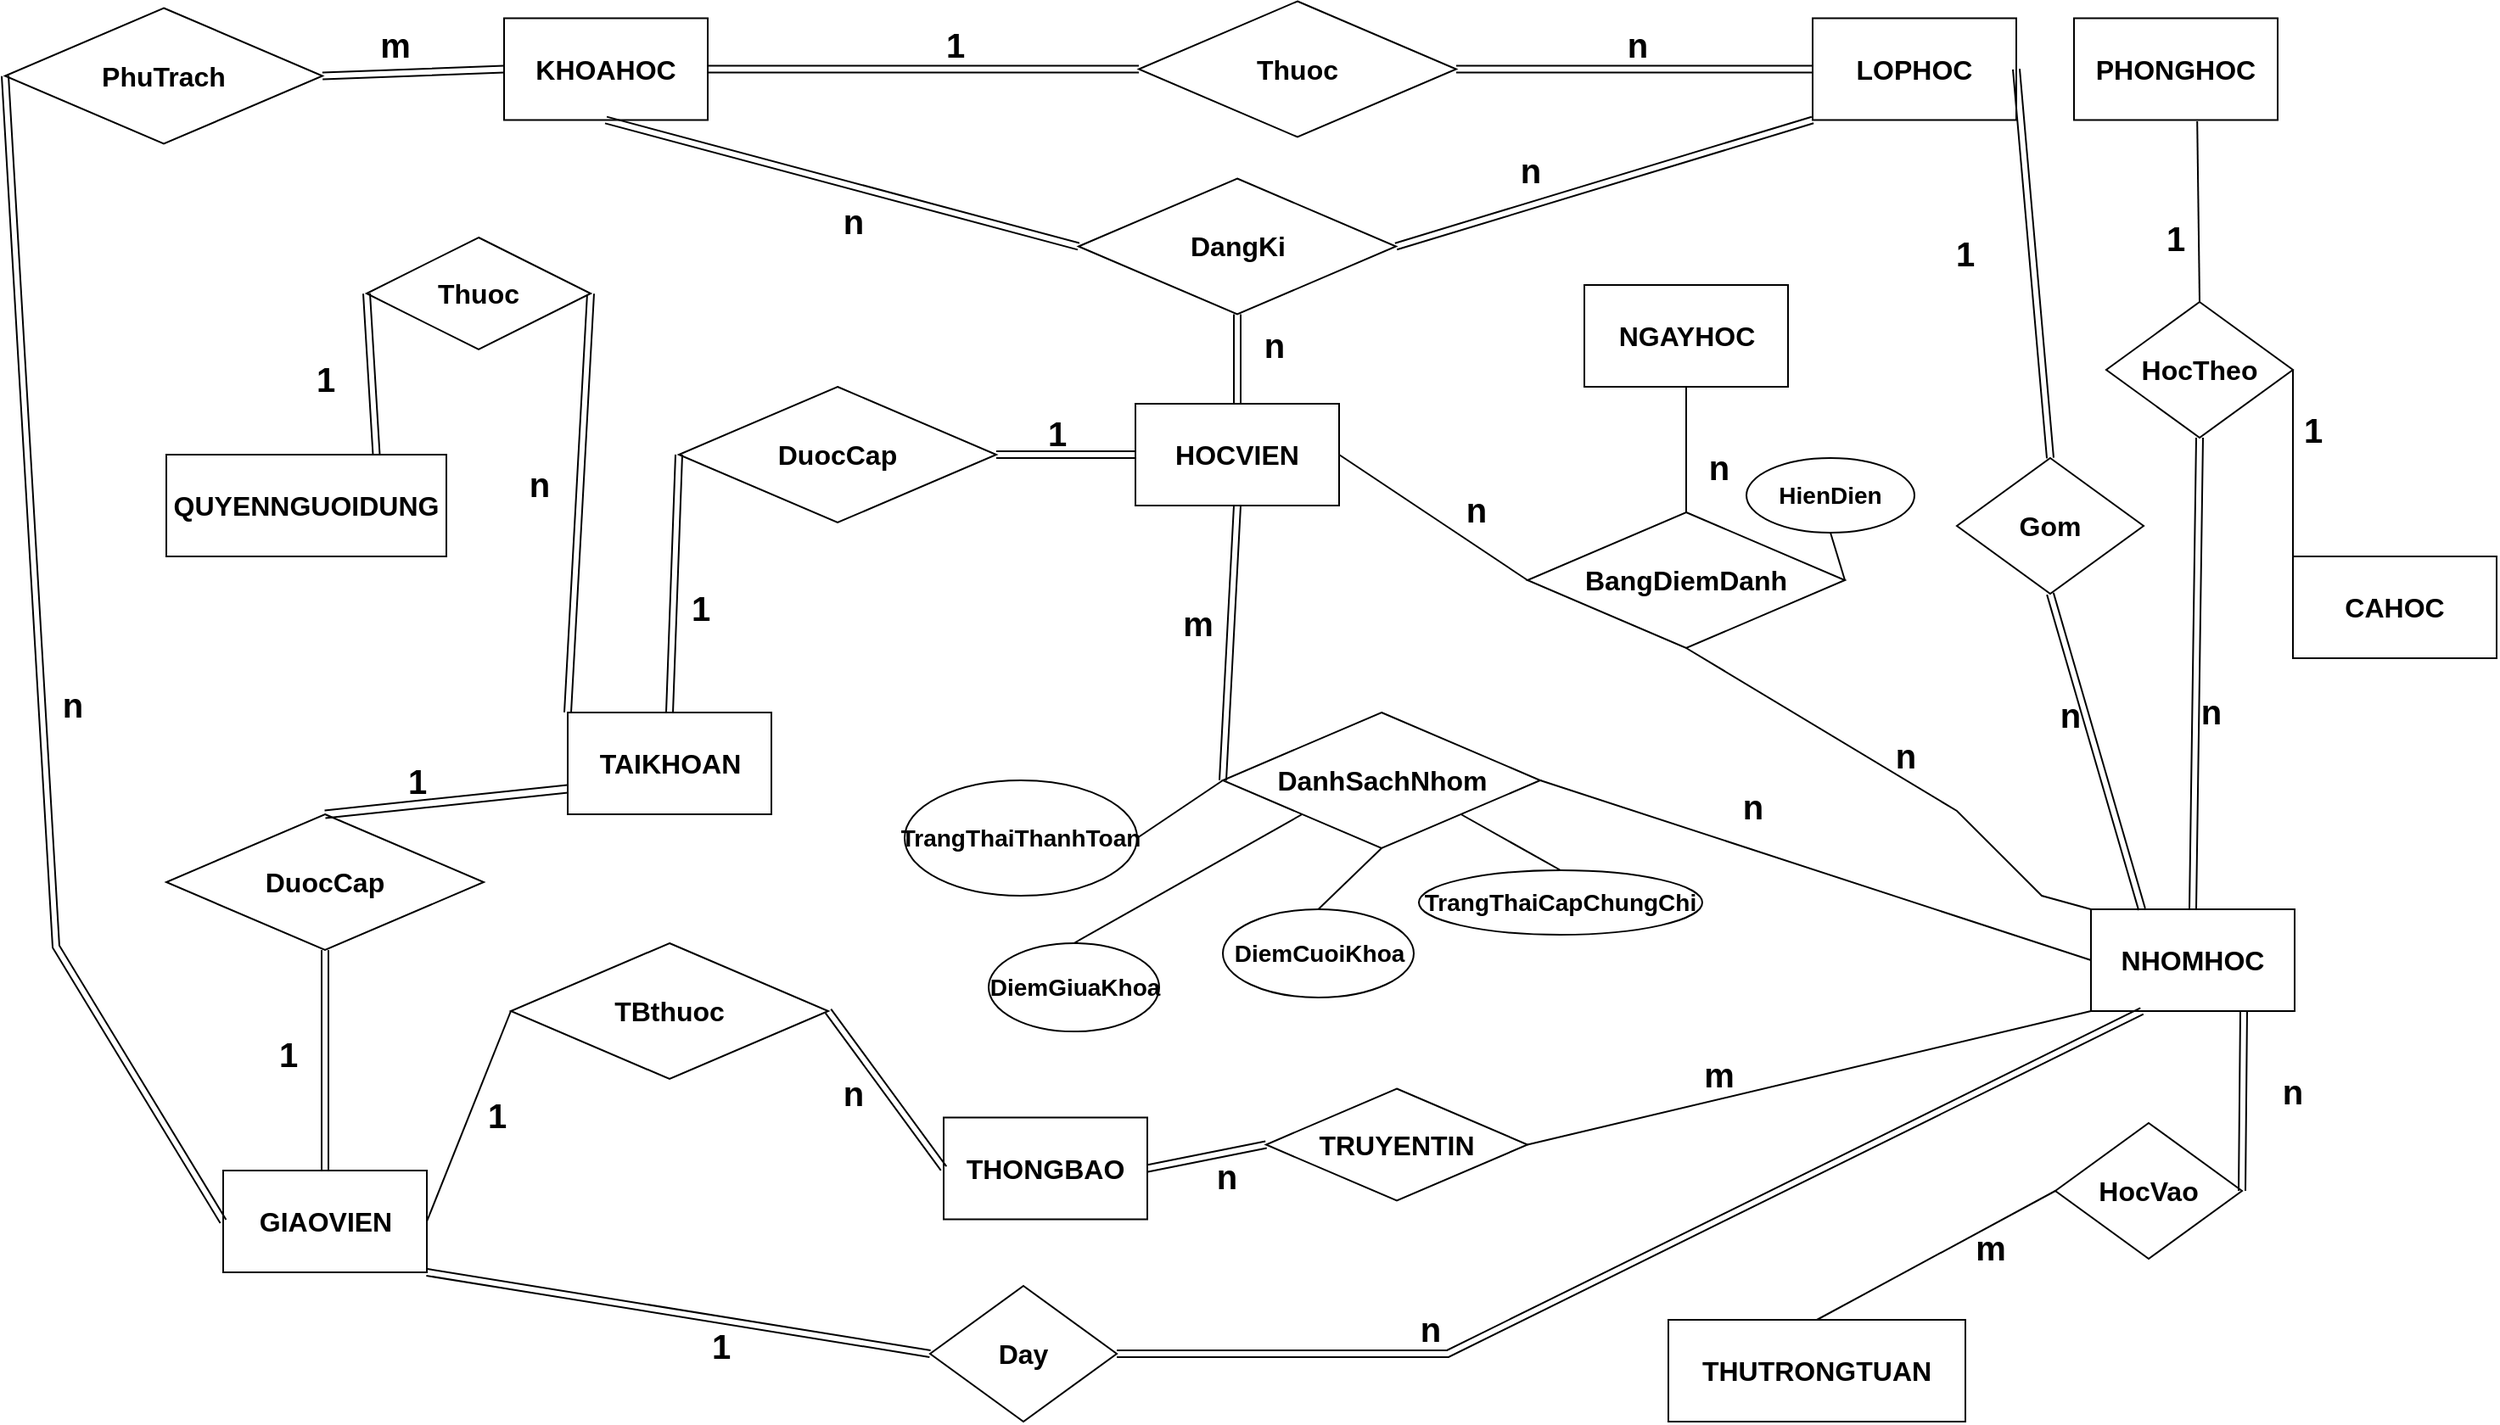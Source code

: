 <mxfile version="24.0.4" type="device">
  <diagram name="Page-1" id="rmkXWgiJhD57XFmvZvjd">
    <mxGraphModel dx="378" dy="106" grid="1" gridSize="10" guides="1" tooltips="1" connect="1" arrows="1" fold="1" page="0" pageScale="1" pageWidth="850" pageHeight="1100" math="0" shadow="0">
      <root>
        <mxCell id="0" />
        <mxCell id="1" parent="0" />
        <mxCell id="mnnh1z9qlLJywooQE8En-1" value="&lt;b style=&quot;font-size: 16px;&quot;&gt;HOCVIEN&lt;/b&gt;" style="rounded=0;whiteSpace=wrap;html=1;fontSize=16;" vertex="1" parent="1">
          <mxGeometry x="2106" y="1320" width="120" height="60" as="geometry" />
        </mxCell>
        <mxCell id="mnnh1z9qlLJywooQE8En-2" value="&lt;b style=&quot;font-size: 16px;&quot;&gt;NHOMHOC&lt;/b&gt;" style="rounded=0;whiteSpace=wrap;html=1;fontSize=16;" vertex="1" parent="1">
          <mxGeometry x="2669" y="1618" width="120" height="60" as="geometry" />
        </mxCell>
        <mxCell id="mnnh1z9qlLJywooQE8En-3" value="&lt;b style=&quot;font-size: 16px;&quot;&gt;LOPHOC&lt;/b&gt;" style="rounded=0;whiteSpace=wrap;html=1;fontSize=16;" vertex="1" parent="1">
          <mxGeometry x="2505" y="1092.75" width="120" height="60" as="geometry" />
        </mxCell>
        <mxCell id="mnnh1z9qlLJywooQE8En-4" value="&lt;b style=&quot;font-size: 16px;&quot;&gt;KHOAHOC&lt;/b&gt;" style="rounded=0;whiteSpace=wrap;html=1;fontSize=16;" vertex="1" parent="1">
          <mxGeometry x="1734" y="1092.75" width="120" height="60" as="geometry" />
        </mxCell>
        <mxCell id="mnnh1z9qlLJywooQE8En-5" value="&lt;b style=&quot;font-size: 16px;&quot;&gt;GIAOVIEN&lt;/b&gt;" style="rounded=0;whiteSpace=wrap;html=1;fontSize=16;" vertex="1" parent="1">
          <mxGeometry x="1568.5" y="1772" width="120" height="60" as="geometry" />
        </mxCell>
        <mxCell id="mnnh1z9qlLJywooQE8En-6" value="&lt;b style=&quot;font-size: 16px;&quot;&gt;TAIKHOAN&lt;/b&gt;&lt;span style=&quot;color: rgba(0, 0, 0, 0); font-family: monospace; font-size: 0px; text-align: start; text-wrap: nowrap;&quot;&gt;%3CmxGraphModel%3E%3Croot%3E%3CmxCell%20id%3D%220%22%2F%3E%3CmxCell%20id%3D%221%22%20parent%3D%220%22%2F%3E%3CmxCell%20id%3D%222%22%20value%3D%22%26lt%3Bb%20style%3D%26quot%3Bfont-size%3A%2016px%3B%26quot%3B%26gt%3BHOCVIEN%26lt%3B%2Fb%26gt%3B%22%20style%3D%22rounded%3D0%3BwhiteSpace%3Dwrap%3Bhtml%3D1%3BfontSize%3D16%3B%22%20vertex%3D%221%22%20parent%3D%221%22%3E%3CmxGeometry%20x%3D%221221%22%20y%3D%22341%22%20width%3D%22120%22%20height%3D%2260%22%20as%3D%22geometry%22%2F%3E%3C%2FmxCell%3E%3C%2Froot%3E%3C%2FmxGraphModel%3E&lt;/span&gt;" style="rounded=0;whiteSpace=wrap;html=1;fontSize=16;" vertex="1" parent="1">
          <mxGeometry x="1771.5" y="1502" width="120" height="60" as="geometry" />
        </mxCell>
        <mxCell id="mnnh1z9qlLJywooQE8En-7" value="&lt;b style=&quot;font-size: 16px;&quot;&gt;PHONGHOC&lt;/b&gt;" style="rounded=0;whiteSpace=wrap;html=1;fontSize=16;" vertex="1" parent="1">
          <mxGeometry x="2659" y="1092.75" width="120" height="60" as="geometry" />
        </mxCell>
        <mxCell id="mnnh1z9qlLJywooQE8En-8" value="&lt;b style=&quot;font-size: 16px;&quot;&gt;CAHOC&lt;/b&gt;" style="rounded=0;whiteSpace=wrap;html=1;fontSize=16;" vertex="1" parent="1">
          <mxGeometry x="2788" y="1410" width="120" height="60" as="geometry" />
        </mxCell>
        <mxCell id="mnnh1z9qlLJywooQE8En-9" value="&lt;font style=&quot;font-size: 16px;&quot;&gt;&lt;b&gt;PhuTrach&lt;/b&gt;&lt;/font&gt;" style="rhombus;whiteSpace=wrap;html=1;spacing=2;" vertex="1" parent="1">
          <mxGeometry x="1440" y="1086.75" width="187" height="80" as="geometry" />
        </mxCell>
        <mxCell id="mnnh1z9qlLJywooQE8En-10" value="&lt;span style=&quot;font-size: 16px;&quot;&gt;&lt;b&gt;Thuoc&lt;/b&gt;&lt;/span&gt;" style="rhombus;whiteSpace=wrap;html=1;spacing=2;" vertex="1" parent="1">
          <mxGeometry x="2108" y="1082.75" width="187" height="80" as="geometry" />
        </mxCell>
        <mxCell id="mnnh1z9qlLJywooQE8En-11" value="&lt;span style=&quot;font-size: 16px;&quot;&gt;&lt;b&gt;Gom&lt;/b&gt;&lt;/span&gt;" style="rhombus;whiteSpace=wrap;html=1;spacing=2;" vertex="1" parent="1">
          <mxGeometry x="2590" y="1352" width="110" height="80" as="geometry" />
        </mxCell>
        <mxCell id="mnnh1z9qlLJywooQE8En-12" value="&lt;span style=&quot;font-size: 16px;&quot;&gt;&lt;b&gt;HocTheo&lt;/b&gt;&lt;/span&gt;" style="rhombus;whiteSpace=wrap;html=1;spacing=2;" vertex="1" parent="1">
          <mxGeometry x="2678" y="1260" width="110" height="80" as="geometry" />
        </mxCell>
        <mxCell id="mnnh1z9qlLJywooQE8En-13" value="&lt;span style=&quot;font-size: 16px;&quot;&gt;&lt;b&gt;DangKi&lt;/b&gt;&lt;/span&gt;" style="rhombus;whiteSpace=wrap;html=1;spacing=2;" vertex="1" parent="1">
          <mxGeometry x="2072.5" y="1187.25" width="187" height="80" as="geometry" />
        </mxCell>
        <mxCell id="mnnh1z9qlLJywooQE8En-14" value="&lt;span style=&quot;font-size: 16px;&quot;&gt;&lt;b&gt;Day&lt;/b&gt;&lt;/span&gt;" style="rhombus;whiteSpace=wrap;html=1;spacing=2;" vertex="1" parent="1">
          <mxGeometry x="1985" y="1840" width="110" height="80" as="geometry" />
        </mxCell>
        <mxCell id="mnnh1z9qlLJywooQE8En-15" value="&lt;font style=&quot;font-size: 16px;&quot;&gt;&lt;b&gt;DuocCap&lt;/b&gt;&lt;/font&gt;&lt;span style=&quot;color: rgba(0, 0, 0, 0); font-family: monospace; font-size: 0px; text-align: start; text-wrap: nowrap;&quot;&gt;%3CmxGraphModel%3E%3Croot%3E%3CmxCell%20id%3D%220%22%2F%3E%3CmxCell%20id%3D%221%22%20parent%3D%220%22%2F%3E%3CmxCell%20id%3D%222%22%20value%3D%22%26lt%3Bfont%20style%3D%26quot%3Bfont-size%3A%2016px%3B%26quot%3B%26gt%3B%26lt%3Bb%26gt%3BPhuTrach%26lt%3B%2Fb%26gt%3B%26lt%3B%2Ffont%26gt%3B%22%20style%3D%22rhombus%3BwhiteSpace%3Dwrap%3Bhtml%3D1%3Bspacing%3D2%3B%22%20vertex%3D%221%22%20parent%3D%221%22%3E%3CmxGeometry%20x%3D%221925%22%20y%3D%221254%22%20width%3D%22187%22%20height%3D%2280%22%20as%3D%22geometry%22%2F%3E%3C%2FmxCell%3E%3C%2Froot%3E%3C%2FmxGraphModel%3E&lt;/span&gt;" style="rhombus;whiteSpace=wrap;html=1;spacing=2;" vertex="1" parent="1">
          <mxGeometry x="1837" y="1310" width="187" height="80" as="geometry" />
        </mxCell>
        <mxCell id="mnnh1z9qlLJywooQE8En-16" value="&lt;font style=&quot;font-size: 16px;&quot;&gt;&lt;b&gt;DuocCap&lt;/b&gt;&lt;/font&gt;" style="rhombus;whiteSpace=wrap;html=1;spacing=2;" vertex="1" parent="1">
          <mxGeometry x="1535" y="1562" width="187" height="80" as="geometry" />
        </mxCell>
        <mxCell id="mnnh1z9qlLJywooQE8En-17" value="&lt;span style=&quot;font-size: 16px;&quot;&gt;&lt;b&gt;BangDiemDanh&lt;/b&gt;&lt;/span&gt;" style="rhombus;whiteSpace=wrap;html=1;spacing=2;" vertex="1" parent="1">
          <mxGeometry x="2337" y="1384" width="187" height="80" as="geometry" />
        </mxCell>
        <mxCell id="mnnh1z9qlLJywooQE8En-18" value="&lt;font style=&quot;font-size: 20px;&quot;&gt;&lt;b&gt;1&lt;/b&gt;&lt;/font&gt;" style="text;html=1;align=center;verticalAlign=middle;whiteSpace=wrap;rounded=0;" vertex="1" parent="1">
          <mxGeometry x="2565" y="1216" width="60" height="30" as="geometry" />
        </mxCell>
        <mxCell id="mnnh1z9qlLJywooQE8En-19" value="&lt;font style=&quot;font-size: 20px;&quot;&gt;&lt;b&gt;n&lt;/b&gt;&lt;/font&gt;" style="text;html=1;align=center;verticalAlign=middle;whiteSpace=wrap;rounded=0;" vertex="1" parent="1">
          <mxGeometry x="2627" y="1488" width="60" height="30" as="geometry" />
        </mxCell>
        <mxCell id="mnnh1z9qlLJywooQE8En-20" value="&lt;span style=&quot;font-size: 20px;&quot;&gt;&lt;b&gt;n&lt;/b&gt;&lt;/span&gt;" style="text;html=1;align=center;verticalAlign=middle;whiteSpace=wrap;rounded=0;" vertex="1" parent="1">
          <mxGeometry x="2372" y="1092.75" width="60" height="30" as="geometry" />
        </mxCell>
        <mxCell id="mnnh1z9qlLJywooQE8En-21" value="&lt;font style=&quot;font-size: 20px;&quot;&gt;&lt;b&gt;n&lt;/b&gt;&lt;/font&gt;" style="text;html=1;align=center;verticalAlign=middle;whiteSpace=wrap;rounded=0;" vertex="1" parent="1">
          <mxGeometry x="1910" y="1196.75" width="60" height="30" as="geometry" />
        </mxCell>
        <mxCell id="mnnh1z9qlLJywooQE8En-22" value="&lt;font style=&quot;font-size: 20px;&quot;&gt;&lt;b&gt;n&lt;/b&gt;&lt;/font&gt;" style="text;html=1;align=center;verticalAlign=middle;whiteSpace=wrap;rounded=0;" vertex="1" parent="1">
          <mxGeometry x="2309" y="1166.75" width="60" height="30" as="geometry" />
        </mxCell>
        <mxCell id="mnnh1z9qlLJywooQE8En-23" value="&lt;font style=&quot;font-size: 20px;&quot;&gt;&lt;b&gt;n&lt;/b&gt;&lt;/font&gt;" style="text;html=1;align=center;verticalAlign=middle;whiteSpace=wrap;rounded=0;" vertex="1" parent="1">
          <mxGeometry x="2157.5" y="1270" width="60" height="30" as="geometry" />
        </mxCell>
        <mxCell id="mnnh1z9qlLJywooQE8En-24" value="&lt;font style=&quot;font-size: 20px;&quot;&gt;&lt;b&gt;n&lt;/b&gt;&lt;/font&gt;" style="text;html=1;align=center;verticalAlign=middle;whiteSpace=wrap;rounded=0;" vertex="1" parent="1">
          <mxGeometry x="2710" y="1485.75" width="60" height="30" as="geometry" />
        </mxCell>
        <mxCell id="mnnh1z9qlLJywooQE8En-25" value="&lt;font style=&quot;font-size: 20px;&quot;&gt;&lt;b&gt;1&lt;/b&gt;&lt;/font&gt;" style="text;html=1;align=center;verticalAlign=middle;whiteSpace=wrap;rounded=0;" vertex="1" parent="1">
          <mxGeometry x="2689" y="1206.75" width="60" height="30" as="geometry" />
        </mxCell>
        <mxCell id="mnnh1z9qlLJywooQE8En-26" value="&lt;font style=&quot;font-size: 20px;&quot;&gt;&lt;b&gt;1&lt;/b&gt;&lt;/font&gt;" style="text;html=1;align=center;verticalAlign=middle;whiteSpace=wrap;rounded=0;" vertex="1" parent="1">
          <mxGeometry x="2769.5" y="1320" width="60" height="30" as="geometry" />
        </mxCell>
        <mxCell id="mnnh1z9qlLJywooQE8En-27" value="&lt;font style=&quot;font-size: 20px;&quot;&gt;&lt;b&gt;n&lt;/b&gt;&lt;/font&gt;" style="text;html=1;align=center;verticalAlign=middle;whiteSpace=wrap;rounded=0;" vertex="1" parent="1">
          <mxGeometry x="2530" y="1512" width="60" height="30" as="geometry" />
        </mxCell>
        <mxCell id="mnnh1z9qlLJywooQE8En-28" value="&lt;font style=&quot;font-size: 20px;&quot;&gt;&lt;b&gt;n&lt;/b&gt;&lt;/font&gt;" style="text;html=1;align=center;verticalAlign=middle;whiteSpace=wrap;rounded=0;" vertex="1" parent="1">
          <mxGeometry x="2277" y="1367" width="60" height="30" as="geometry" />
        </mxCell>
        <mxCell id="mnnh1z9qlLJywooQE8En-29" value="&lt;span style=&quot;font-size: 16px;&quot;&gt;&lt;b&gt;DanhSachNhom&lt;/b&gt;&lt;/span&gt;" style="rhombus;whiteSpace=wrap;html=1;spacing=2;" vertex="1" parent="1">
          <mxGeometry x="2157.5" y="1502" width="187" height="80" as="geometry" />
        </mxCell>
        <mxCell id="mnnh1z9qlLJywooQE8En-30" value="&lt;font style=&quot;font-size: 20px;&quot;&gt;&lt;b&gt;m&lt;/b&gt;&lt;/font&gt;" style="text;html=1;align=center;verticalAlign=middle;whiteSpace=wrap;rounded=0;" vertex="1" parent="1">
          <mxGeometry x="2113" y="1434" width="60" height="30" as="geometry" />
        </mxCell>
        <mxCell id="mnnh1z9qlLJywooQE8En-31" value="&lt;font style=&quot;font-size: 20px;&quot;&gt;&lt;b&gt;n&lt;/b&gt;&lt;/font&gt;" style="text;html=1;align=center;verticalAlign=middle;whiteSpace=wrap;rounded=0;" vertex="1" parent="1">
          <mxGeometry x="2440" y="1542" width="60" height="30" as="geometry" />
        </mxCell>
        <mxCell id="mnnh1z9qlLJywooQE8En-32" value="&lt;font style=&quot;font-size: 20px;&quot;&gt;&lt;b&gt;1&lt;/b&gt;&lt;/font&gt;" style="text;html=1;align=center;verticalAlign=middle;whiteSpace=wrap;rounded=0;" vertex="1" parent="1">
          <mxGeometry x="1820" y="1425" width="60" height="30" as="geometry" />
        </mxCell>
        <mxCell id="mnnh1z9qlLJywooQE8En-33" value="&lt;font style=&quot;font-size: 20px;&quot;&gt;&lt;b&gt;1&lt;/b&gt;&lt;/font&gt;" style="text;html=1;align=center;verticalAlign=middle;whiteSpace=wrap;rounded=0;" vertex="1" parent="1">
          <mxGeometry x="2030" y="1322" width="60" height="30" as="geometry" />
        </mxCell>
        <mxCell id="mnnh1z9qlLJywooQE8En-34" value="&lt;font style=&quot;font-size: 20px;&quot;&gt;&lt;b&gt;1&lt;/b&gt;&lt;/font&gt;" style="text;html=1;align=center;verticalAlign=middle;whiteSpace=wrap;rounded=0;" vertex="1" parent="1">
          <mxGeometry x="1653" y="1527" width="60" height="30" as="geometry" />
        </mxCell>
        <mxCell id="mnnh1z9qlLJywooQE8En-35" value="&lt;font style=&quot;font-size: 20px;&quot;&gt;&lt;b&gt;1&lt;/b&gt;&lt;/font&gt;" style="text;html=1;align=center;verticalAlign=middle;whiteSpace=wrap;rounded=0;" vertex="1" parent="1">
          <mxGeometry x="1577" y="1688" width="60" height="30" as="geometry" />
        </mxCell>
        <mxCell id="mnnh1z9qlLJywooQE8En-36" value="&lt;font style=&quot;font-size: 20px;&quot;&gt;&lt;b&gt;1&lt;/b&gt;&lt;/font&gt;" style="text;html=1;align=center;verticalAlign=middle;whiteSpace=wrap;rounded=0;" vertex="1" parent="1">
          <mxGeometry x="1831.5" y="1860" width="60" height="30" as="geometry" />
        </mxCell>
        <mxCell id="mnnh1z9qlLJywooQE8En-37" value="&lt;font style=&quot;font-size: 20px;&quot;&gt;&lt;b&gt;n&lt;/b&gt;&lt;/font&gt;" style="text;html=1;align=center;verticalAlign=middle;whiteSpace=wrap;rounded=0;" vertex="1" parent="1">
          <mxGeometry x="2250" y="1850" width="60" height="30" as="geometry" />
        </mxCell>
        <mxCell id="mnnh1z9qlLJywooQE8En-69" value="&lt;p style=&quot;line-height: 120%;&quot;&gt;&lt;/p&gt;&lt;div style=&quot;text-align: left;&quot;&gt;&lt;span style=&quot;font-size: 14px; text-align: center;&quot;&gt;&lt;b&gt;DiemCuoiKhoa&lt;/b&gt;&lt;/span&gt;&lt;br&gt;&lt;/div&gt;&lt;p&gt;&lt;/p&gt;" style="ellipse;whiteSpace=wrap;html=1;" vertex="1" parent="1">
          <mxGeometry x="2157.5" y="1618" width="112.5" height="52" as="geometry" />
        </mxCell>
        <mxCell id="mnnh1z9qlLJywooQE8En-68" value="&lt;font style=&quot;font-size: 14px;&quot;&gt;&lt;b&gt;DiemGiuaKhoa&lt;/b&gt;&lt;/font&gt;" style="ellipse;whiteSpace=wrap;html=1;" vertex="1" parent="1">
          <mxGeometry x="2019.5" y="1638" width="100.5" height="52" as="geometry" />
        </mxCell>
        <mxCell id="mnnh1z9qlLJywooQE8En-70" value="&lt;font style=&quot;font-size: 14px;&quot;&gt;&lt;b&gt;TrangThaiThanhToan&lt;/b&gt;&lt;/font&gt;" style="ellipse;whiteSpace=wrap;html=1;" vertex="1" parent="1">
          <mxGeometry x="1970" y="1542" width="137" height="68" as="geometry" />
        </mxCell>
        <mxCell id="mnnh1z9qlLJywooQE8En-71" value="&lt;span style=&quot;font-size: 14px;&quot;&gt;&lt;b&gt;TrangThaiCapChungChi&lt;/b&gt;&lt;/span&gt;" style="ellipse;whiteSpace=wrap;html=1;" vertex="1" parent="1">
          <mxGeometry x="2273" y="1595" width="167" height="38" as="geometry" />
        </mxCell>
        <mxCell id="mnnh1z9qlLJywooQE8En-76" value="" style="endArrow=none;html=1;rounded=0;shape=link;exitX=1;exitY=0.5;exitDx=0;exitDy=0;entryX=0;entryY=0.5;entryDx=0;entryDy=0;" edge="1" parent="1" source="mnnh1z9qlLJywooQE8En-9" target="mnnh1z9qlLJywooQE8En-4">
          <mxGeometry width="50" height="50" relative="1" as="geometry">
            <mxPoint x="1382" y="1473.75" as="sourcePoint" />
            <mxPoint x="1432" y="1423.75" as="targetPoint" />
          </mxGeometry>
        </mxCell>
        <mxCell id="mnnh1z9qlLJywooQE8En-77" value="&lt;font style=&quot;font-size: 20px;&quot;&gt;&lt;b&gt;m&lt;/b&gt;&lt;/font&gt;" style="text;html=1;align=center;verticalAlign=middle;whiteSpace=wrap;rounded=0;" vertex="1" parent="1">
          <mxGeometry x="1640" y="1092.75" width="60" height="30" as="geometry" />
        </mxCell>
        <mxCell id="mnnh1z9qlLJywooQE8En-78" value="&lt;span style=&quot;font-size: 20px;&quot;&gt;&lt;b&gt;1&lt;/b&gt;&lt;/span&gt;" style="text;html=1;align=center;verticalAlign=middle;whiteSpace=wrap;rounded=0;" vertex="1" parent="1">
          <mxGeometry x="1970" y="1092.75" width="60" height="30" as="geometry" />
        </mxCell>
        <mxCell id="mnnh1z9qlLJywooQE8En-79" value="" style="endArrow=none;html=1;rounded=0;shape=link;exitX=1;exitY=0.5;exitDx=0;exitDy=0;entryX=0;entryY=0.5;entryDx=0;entryDy=0;" edge="1" parent="1" source="mnnh1z9qlLJywooQE8En-4" target="mnnh1z9qlLJywooQE8En-10">
          <mxGeometry width="50" height="50" relative="1" as="geometry">
            <mxPoint x="1921" y="1397.75" as="sourcePoint" />
            <mxPoint x="2218" y="1203.75" as="targetPoint" />
          </mxGeometry>
        </mxCell>
        <mxCell id="mnnh1z9qlLJywooQE8En-80" value="" style="endArrow=none;html=1;rounded=0;shape=link;exitX=1;exitY=0.5;exitDx=0;exitDy=0;entryX=0;entryY=0.5;entryDx=0;entryDy=0;" edge="1" parent="1" source="mnnh1z9qlLJywooQE8En-10" target="mnnh1z9qlLJywooQE8En-3">
          <mxGeometry width="50" height="50" relative="1" as="geometry">
            <mxPoint x="2306" y="1121.75" as="sourcePoint" />
            <mxPoint x="2356" y="1071.75" as="targetPoint" />
          </mxGeometry>
        </mxCell>
        <mxCell id="mnnh1z9qlLJywooQE8En-81" value="" style="endArrow=none;html=1;rounded=0;shape=link;exitX=1;exitY=0.5;exitDx=0;exitDy=0;entryX=0.5;entryY=0;entryDx=0;entryDy=0;" edge="1" parent="1" source="mnnh1z9qlLJywooQE8En-3" target="mnnh1z9qlLJywooQE8En-11">
          <mxGeometry width="50" height="50" relative="1" as="geometry">
            <mxPoint x="2882" y="1139" as="sourcePoint" />
            <mxPoint x="2932" y="1089" as="targetPoint" />
          </mxGeometry>
        </mxCell>
        <mxCell id="mnnh1z9qlLJywooQE8En-82" value="" style="endArrow=none;html=1;rounded=0;shape=link;entryX=0.5;entryY=1;entryDx=0;entryDy=0;exitX=0;exitY=0.5;exitDx=0;exitDy=0;" edge="1" parent="1" source="mnnh1z9qlLJywooQE8En-13" target="mnnh1z9qlLJywooQE8En-4">
          <mxGeometry width="50" height="50" relative="1" as="geometry">
            <mxPoint x="2075" y="1374.75" as="sourcePoint" />
            <mxPoint x="2125" y="1324.75" as="targetPoint" />
          </mxGeometry>
        </mxCell>
        <mxCell id="mnnh1z9qlLJywooQE8En-83" value="" style="endArrow=none;html=1;rounded=0;shape=link;entryX=0;entryY=1;entryDx=0;entryDy=0;exitX=1;exitY=0.5;exitDx=0;exitDy=0;" edge="1" parent="1" source="mnnh1z9qlLJywooQE8En-13" target="mnnh1z9qlLJywooQE8En-3">
          <mxGeometry width="50" height="50" relative="1" as="geometry">
            <mxPoint x="2229" y="1374.75" as="sourcePoint" />
            <mxPoint x="2279" y="1324.75" as="targetPoint" />
          </mxGeometry>
        </mxCell>
        <mxCell id="mnnh1z9qlLJywooQE8En-84" value="" style="endArrow=none;html=1;rounded=0;shape=link;entryX=0.5;entryY=1;entryDx=0;entryDy=0;exitX=0.5;exitY=0;exitDx=0;exitDy=0;" edge="1" parent="1" source="mnnh1z9qlLJywooQE8En-1" target="mnnh1z9qlLJywooQE8En-13">
          <mxGeometry width="50" height="50" relative="1" as="geometry">
            <mxPoint x="2200" y="1491" as="sourcePoint" />
            <mxPoint x="2250" y="1441" as="targetPoint" />
          </mxGeometry>
        </mxCell>
        <mxCell id="mnnh1z9qlLJywooQE8En-85" value="" style="endArrow=none;html=1;rounded=0;shape=link;entryX=0.5;entryY=1;entryDx=0;entryDy=0;exitX=0.25;exitY=0;exitDx=0;exitDy=0;" edge="1" parent="1" source="mnnh1z9qlLJywooQE8En-2" target="mnnh1z9qlLJywooQE8En-11">
          <mxGeometry width="50" height="50" relative="1" as="geometry">
            <mxPoint x="2716" y="1592.75" as="sourcePoint" />
            <mxPoint x="2766" y="1542.75" as="targetPoint" />
          </mxGeometry>
        </mxCell>
        <mxCell id="mnnh1z9qlLJywooQE8En-86" value="" style="endArrow=none;html=1;rounded=0;shape=link;entryX=0.5;entryY=1;entryDx=0;entryDy=0;exitX=0.5;exitY=0;exitDx=0;exitDy=0;" edge="1" parent="1" source="mnnh1z9qlLJywooQE8En-2" target="mnnh1z9qlLJywooQE8En-12">
          <mxGeometry width="50" height="50" relative="1" as="geometry">
            <mxPoint x="3112" y="1702.75" as="sourcePoint" />
            <mxPoint x="3162" y="1652.75" as="targetPoint" />
            <Array as="points" />
          </mxGeometry>
        </mxCell>
        <mxCell id="mnnh1z9qlLJywooQE8En-87" value="" style="endArrow=none;html=1;rounded=0;shape=link;entryX=0.25;entryY=1;entryDx=0;entryDy=0;exitX=1;exitY=0.5;exitDx=0;exitDy=0;" edge="1" parent="1" source="mnnh1z9qlLJywooQE8En-14" target="mnnh1z9qlLJywooQE8En-2">
          <mxGeometry width="50" height="50" relative="1" as="geometry">
            <mxPoint x="2519" y="2398" as="sourcePoint" />
            <mxPoint x="2822" y="2101" as="targetPoint" />
            <Array as="points">
              <mxPoint x="2290" y="1880" />
            </Array>
          </mxGeometry>
        </mxCell>
        <mxCell id="mnnh1z9qlLJywooQE8En-88" value="" style="endArrow=none;html=1;rounded=0;shape=link;entryX=0.5;entryY=1;entryDx=0;entryDy=0;exitX=0;exitY=0.5;exitDx=0;exitDy=0;" edge="1" parent="1" source="mnnh1z9qlLJywooQE8En-29" target="mnnh1z9qlLJywooQE8En-1">
          <mxGeometry width="50" height="50" relative="1" as="geometry">
            <mxPoint x="2387" y="1711" as="sourcePoint" />
            <mxPoint x="2437" y="1661" as="targetPoint" />
          </mxGeometry>
        </mxCell>
        <mxCell id="mnnh1z9qlLJywooQE8En-89" value="" style="endArrow=none;html=1;rounded=0;shape=link;exitX=1;exitY=0.5;exitDx=0;exitDy=0;entryX=0;entryY=0.5;entryDx=0;entryDy=0;" edge="1" parent="1" source="mnnh1z9qlLJywooQE8En-15" target="mnnh1z9qlLJywooQE8En-1">
          <mxGeometry width="50" height="50" relative="1" as="geometry">
            <mxPoint x="2090" y="1612" as="sourcePoint" />
            <mxPoint x="2140" y="1562" as="targetPoint" />
          </mxGeometry>
        </mxCell>
        <mxCell id="mnnh1z9qlLJywooQE8En-90" value="" style="endArrow=none;html=1;rounded=0;shape=link;entryX=0;entryY=0.5;entryDx=0;entryDy=0;exitX=0.5;exitY=0;exitDx=0;exitDy=0;" edge="1" parent="1" source="mnnh1z9qlLJywooQE8En-6" target="mnnh1z9qlLJywooQE8En-15">
          <mxGeometry width="50" height="50" relative="1" as="geometry">
            <mxPoint x="1892" y="1574" as="sourcePoint" />
            <mxPoint x="1942" y="1524" as="targetPoint" />
          </mxGeometry>
        </mxCell>
        <mxCell id="mnnh1z9qlLJywooQE8En-91" value="" style="endArrow=none;html=1;rounded=0;shape=link;exitX=0.5;exitY=0;exitDx=0;exitDy=0;entryX=0;entryY=0.75;entryDx=0;entryDy=0;width=4.545;" edge="1" parent="1" source="mnnh1z9qlLJywooQE8En-16" target="mnnh1z9qlLJywooQE8En-6">
          <mxGeometry width="50" height="50" relative="1" as="geometry">
            <mxPoint x="1892" y="1574" as="sourcePoint" />
            <mxPoint x="1942" y="1524" as="targetPoint" />
          </mxGeometry>
        </mxCell>
        <mxCell id="mnnh1z9qlLJywooQE8En-92" value="" style="endArrow=none;html=1;rounded=0;shape=link;exitX=0.5;exitY=0;exitDx=0;exitDy=0;entryX=0.5;entryY=1;entryDx=0;entryDy=0;" edge="1" parent="1" source="mnnh1z9qlLJywooQE8En-5" target="mnnh1z9qlLJywooQE8En-16">
          <mxGeometry width="50" height="50" relative="1" as="geometry">
            <mxPoint x="1727" y="2085" as="sourcePoint" />
            <mxPoint x="1777" y="2035" as="targetPoint" />
          </mxGeometry>
        </mxCell>
        <mxCell id="mnnh1z9qlLJywooQE8En-93" value="&lt;font style=&quot;font-size: 20px;&quot;&gt;&lt;b&gt;n&lt;/b&gt;&lt;/font&gt;" style="text;html=1;align=center;verticalAlign=middle;whiteSpace=wrap;rounded=0;" vertex="1" parent="1">
          <mxGeometry x="1450" y="1482" width="60" height="30" as="geometry" />
        </mxCell>
        <mxCell id="mnnh1z9qlLJywooQE8En-94" value="" style="endArrow=none;html=1;rounded=0;shape=link;entryX=0;entryY=0.5;entryDx=0;entryDy=0;exitX=0;exitY=0.5;exitDx=0;exitDy=0;" edge="1" parent="1" source="mnnh1z9qlLJywooQE8En-5" target="mnnh1z9qlLJywooQE8En-9">
          <mxGeometry width="50" height="50" relative="1" as="geometry">
            <mxPoint x="1166" y="1942" as="sourcePoint" />
            <mxPoint x="1216" y="1892" as="targetPoint" />
            <Array as="points">
              <mxPoint x="1470" y="1640" />
            </Array>
          </mxGeometry>
        </mxCell>
        <mxCell id="mnnh1z9qlLJywooQE8En-95" value="" style="endArrow=none;html=1;rounded=0;shape=link;exitX=1;exitY=1;exitDx=0;exitDy=0;entryX=0;entryY=0.5;entryDx=0;entryDy=0;" edge="1" parent="1" source="mnnh1z9qlLJywooQE8En-5" target="mnnh1z9qlLJywooQE8En-14">
          <mxGeometry width="50" height="50" relative="1" as="geometry">
            <mxPoint x="1768" y="2183.75" as="sourcePoint" />
            <mxPoint x="1818" y="2133.75" as="targetPoint" />
            <Array as="points" />
          </mxGeometry>
        </mxCell>
        <mxCell id="mnnh1z9qlLJywooQE8En-96" value="" style="endArrow=none;html=1;rounded=0;entryX=0;entryY=0.5;entryDx=0;entryDy=0;exitX=1;exitY=0.5;exitDx=0;exitDy=0;" edge="1" parent="1" source="mnnh1z9qlLJywooQE8En-1" target="mnnh1z9qlLJywooQE8En-17">
          <mxGeometry width="50" height="50" relative="1" as="geometry">
            <mxPoint x="2420" y="1634" as="sourcePoint" />
            <mxPoint x="2470" y="1584" as="targetPoint" />
          </mxGeometry>
        </mxCell>
        <mxCell id="mnnh1z9qlLJywooQE8En-97" value="" style="endArrow=none;html=1;rounded=0;exitX=0.5;exitY=1;exitDx=0;exitDy=0;entryX=0;entryY=0;entryDx=0;entryDy=0;" edge="1" parent="1" source="mnnh1z9qlLJywooQE8En-17" target="mnnh1z9qlLJywooQE8En-2">
          <mxGeometry width="50" height="50" relative="1" as="geometry">
            <mxPoint x="2816" y="1689" as="sourcePoint" />
            <mxPoint x="2866" y="1639" as="targetPoint" />
            <Array as="points">
              <mxPoint x="2590" y="1560" />
              <mxPoint x="2640" y="1610" />
            </Array>
          </mxGeometry>
        </mxCell>
        <mxCell id="mnnh1z9qlLJywooQE8En-98" value="" style="endArrow=none;html=1;rounded=0;exitX=1;exitY=0.5;exitDx=0;exitDy=0;entryX=0;entryY=0.5;entryDx=0;entryDy=0;" edge="1" parent="1" source="mnnh1z9qlLJywooQE8En-29" target="mnnh1z9qlLJywooQE8En-2">
          <mxGeometry width="50" height="50" relative="1" as="geometry">
            <mxPoint x="2552" y="1843" as="sourcePoint" />
            <mxPoint x="2602" y="1793" as="targetPoint" />
          </mxGeometry>
        </mxCell>
        <mxCell id="mnnh1z9qlLJywooQE8En-99" value="" style="endArrow=none;html=1;rounded=0;exitX=0.5;exitY=0;exitDx=0;exitDy=0;entryX=0.605;entryY=1.012;entryDx=0;entryDy=0;entryPerimeter=0;" edge="1" parent="1" source="mnnh1z9qlLJywooQE8En-12" target="mnnh1z9qlLJywooQE8En-7">
          <mxGeometry width="50" height="50" relative="1" as="geometry">
            <mxPoint x="2851" y="1088.25" as="sourcePoint" />
            <mxPoint x="2901" y="1038.25" as="targetPoint" />
          </mxGeometry>
        </mxCell>
        <mxCell id="mnnh1z9qlLJywooQE8En-100" value="" style="endArrow=none;html=1;rounded=0;exitX=1;exitY=0.5;exitDx=0;exitDy=0;entryX=0;entryY=0;entryDx=0;entryDy=0;" edge="1" parent="1" source="mnnh1z9qlLJywooQE8En-12" target="mnnh1z9qlLJywooQE8En-8">
          <mxGeometry width="50" height="50" relative="1" as="geometry">
            <mxPoint x="2851" y="1396.25" as="sourcePoint" />
            <mxPoint x="2901" y="1346.25" as="targetPoint" />
          </mxGeometry>
        </mxCell>
        <mxCell id="mnnh1z9qlLJywooQE8En-126" value="" style="endArrow=none;html=1;rounded=0;exitX=1;exitY=0.5;exitDx=0;exitDy=0;entryX=0;entryY=0.5;entryDx=0;entryDy=0;" edge="1" parent="1" source="mnnh1z9qlLJywooQE8En-70" target="mnnh1z9qlLJywooQE8En-29">
          <mxGeometry width="50" height="50" relative="1" as="geometry">
            <mxPoint x="2141" y="1617" as="sourcePoint" />
            <mxPoint x="2191" y="1567" as="targetPoint" />
          </mxGeometry>
        </mxCell>
        <mxCell id="mnnh1z9qlLJywooQE8En-127" value="" style="endArrow=none;html=1;rounded=0;exitX=0.5;exitY=0;exitDx=0;exitDy=0;entryX=0;entryY=1;entryDx=0;entryDy=0;" edge="1" parent="1" source="mnnh1z9qlLJywooQE8En-68" target="mnnh1z9qlLJywooQE8En-29">
          <mxGeometry width="50" height="50" relative="1" as="geometry">
            <mxPoint x="2141" y="1617" as="sourcePoint" />
            <mxPoint x="2191" y="1567" as="targetPoint" />
          </mxGeometry>
        </mxCell>
        <mxCell id="mnnh1z9qlLJywooQE8En-128" value="" style="endArrow=none;html=1;rounded=0;exitX=0.5;exitY=0;exitDx=0;exitDy=0;entryX=0.5;entryY=1;entryDx=0;entryDy=0;" edge="1" parent="1" source="mnnh1z9qlLJywooQE8En-69" target="mnnh1z9qlLJywooQE8En-29">
          <mxGeometry width="50" height="50" relative="1" as="geometry">
            <mxPoint x="2141" y="1617" as="sourcePoint" />
            <mxPoint x="2191" y="1567" as="targetPoint" />
          </mxGeometry>
        </mxCell>
        <mxCell id="mnnh1z9qlLJywooQE8En-129" value="" style="endArrow=none;html=1;rounded=0;entryX=1;entryY=1;entryDx=0;entryDy=0;exitX=0.5;exitY=0;exitDx=0;exitDy=0;" edge="1" parent="1" source="mnnh1z9qlLJywooQE8En-71" target="mnnh1z9qlLJywooQE8En-29">
          <mxGeometry width="50" height="50" relative="1" as="geometry">
            <mxPoint x="2141" y="1617" as="sourcePoint" />
            <mxPoint x="2191" y="1567" as="targetPoint" />
          </mxGeometry>
        </mxCell>
        <mxCell id="mnnh1z9qlLJywooQE8En-137" value="" style="endArrow=none;html=1;rounded=0;entryX=0;entryY=0;entryDx=0;entryDy=0;shape=link;exitX=1;exitY=0.5;exitDx=0;exitDy=0;" edge="1" parent="1" target="mnnh1z9qlLJywooQE8En-6" source="mnnh1z9qlLJywooQE8En-177">
          <mxGeometry width="50" height="50" relative="1" as="geometry">
            <mxPoint x="1683" y="1678" as="sourcePoint" />
            <mxPoint x="1364" y="1824" as="targetPoint" />
          </mxGeometry>
        </mxCell>
        <mxCell id="mnnh1z9qlLJywooQE8En-142" value="&lt;b&gt;THUTRONGTUAN&lt;/b&gt;" style="rounded=0;whiteSpace=wrap;html=1;fontSize=16;" vertex="1" parent="1">
          <mxGeometry x="2420" y="1860" width="175" height="60" as="geometry" />
        </mxCell>
        <mxCell id="mnnh1z9qlLJywooQE8En-143" value="&lt;span style=&quot;font-size: 16px;&quot;&gt;&lt;b&gt;HocVao&lt;/b&gt;&lt;/span&gt;" style="rhombus;whiteSpace=wrap;html=1;spacing=2;" vertex="1" parent="1">
          <mxGeometry x="2648" y="1744" width="110" height="80" as="geometry" />
        </mxCell>
        <mxCell id="mnnh1z9qlLJywooQE8En-144" value="" style="endArrow=none;html=1;rounded=0;exitX=0;exitY=0.5;exitDx=0;exitDy=0;entryX=0.5;entryY=0;entryDx=0;entryDy=0;" edge="1" parent="1" source="mnnh1z9qlLJywooQE8En-143" target="mnnh1z9qlLJywooQE8En-142">
          <mxGeometry width="50" height="50" relative="1" as="geometry">
            <mxPoint x="3137" y="1790" as="sourcePoint" />
            <mxPoint x="3187" y="1740" as="targetPoint" />
          </mxGeometry>
        </mxCell>
        <mxCell id="mnnh1z9qlLJywooQE8En-145" value="" style="endArrow=none;html=1;rounded=0;entryX=0.75;entryY=1;entryDx=0;entryDy=0;shape=link;exitX=1;exitY=0.5;exitDx=0;exitDy=0;" edge="1" parent="1" source="mnnh1z9qlLJywooQE8En-143" target="mnnh1z9qlLJywooQE8En-2">
          <mxGeometry width="50" height="50" relative="1" as="geometry">
            <mxPoint x="2828" y="1714" as="sourcePoint" />
            <mxPoint x="3115" y="1840" as="targetPoint" />
          </mxGeometry>
        </mxCell>
        <mxCell id="mnnh1z9qlLJywooQE8En-146" value="&lt;font style=&quot;font-size: 20px;&quot;&gt;&lt;b&gt;n&lt;/b&gt;&lt;/font&gt;" style="text;html=1;align=center;verticalAlign=middle;whiteSpace=wrap;rounded=0;" vertex="1" parent="1">
          <mxGeometry x="2758" y="1709.75" width="60" height="30" as="geometry" />
        </mxCell>
        <mxCell id="mnnh1z9qlLJywooQE8En-147" value="&lt;font style=&quot;font-size: 20px;&quot;&gt;&lt;b&gt;m&lt;/b&gt;&lt;/font&gt;" style="text;html=1;align=center;verticalAlign=middle;whiteSpace=wrap;rounded=0;" vertex="1" parent="1">
          <mxGeometry x="2580" y="1802" width="60" height="30" as="geometry" />
        </mxCell>
        <mxCell id="mnnh1z9qlLJywooQE8En-148" value="&lt;b&gt;NGAYHOC&lt;/b&gt;" style="rounded=0;whiteSpace=wrap;html=1;fontSize=16;" vertex="1" parent="1">
          <mxGeometry x="2370.5" y="1250" width="120" height="60" as="geometry" />
        </mxCell>
        <mxCell id="mnnh1z9qlLJywooQE8En-151" value="" style="endArrow=none;html=1;rounded=0;exitX=0.5;exitY=0;exitDx=0;exitDy=0;entryX=0.5;entryY=1;entryDx=0;entryDy=0;" edge="1" parent="1" source="mnnh1z9qlLJywooQE8En-17" target="mnnh1z9qlLJywooQE8En-148">
          <mxGeometry width="50" height="50" relative="1" as="geometry">
            <mxPoint x="2606" y="1497" as="sourcePoint" />
            <mxPoint x="2656" y="1447" as="targetPoint" />
          </mxGeometry>
        </mxCell>
        <mxCell id="mnnh1z9qlLJywooQE8En-152" value="&lt;font style=&quot;font-size: 20px;&quot;&gt;&lt;b&gt;n&lt;/b&gt;&lt;/font&gt;" style="text;html=1;align=center;verticalAlign=middle;whiteSpace=wrap;rounded=0;" vertex="1" parent="1">
          <mxGeometry x="2420" y="1342" width="60" height="30" as="geometry" />
        </mxCell>
        <mxCell id="mnnh1z9qlLJywooQE8En-153" value="&lt;b&gt;THONGBAO&lt;/b&gt;" style="rounded=0;whiteSpace=wrap;html=1;fontSize=16;" vertex="1" parent="1">
          <mxGeometry x="1993" y="1740.75" width="120" height="60" as="geometry" />
        </mxCell>
        <mxCell id="mnnh1z9qlLJywooQE8En-154" value="&lt;span style=&quot;font-size: 16px;&quot;&gt;&lt;b&gt;TBthuoc&lt;/b&gt;&lt;/span&gt;" style="rhombus;whiteSpace=wrap;html=1;spacing=2;" vertex="1" parent="1">
          <mxGeometry x="1738" y="1638" width="187" height="80" as="geometry" />
        </mxCell>
        <mxCell id="mnnh1z9qlLJywooQE8En-155" value="" style="endArrow=none;html=1;rounded=0;exitX=1;exitY=0.5;exitDx=0;exitDy=0;entryX=0;entryY=0.5;entryDx=0;entryDy=0;" edge="1" parent="1" source="mnnh1z9qlLJywooQE8En-5" target="mnnh1z9qlLJywooQE8En-154">
          <mxGeometry width="50" height="50" relative="1" as="geometry">
            <mxPoint x="1895" y="1993.75" as="sourcePoint" />
            <mxPoint x="1945" y="1943.75" as="targetPoint" />
          </mxGeometry>
        </mxCell>
        <mxCell id="mnnh1z9qlLJywooQE8En-156" value="" style="endArrow=none;html=1;rounded=0;exitX=1;exitY=0.5;exitDx=0;exitDy=0;entryX=0;entryY=0.5;entryDx=0;entryDy=0;shape=link;" edge="1" parent="1" source="mnnh1z9qlLJywooQE8En-154" target="mnnh1z9qlLJywooQE8En-153">
          <mxGeometry width="50" height="50" relative="1" as="geometry">
            <mxPoint x="1784" y="1856.75" as="sourcePoint" />
            <mxPoint x="1834" y="1806.75" as="targetPoint" />
          </mxGeometry>
        </mxCell>
        <mxCell id="mnnh1z9qlLJywooQE8En-157" value="&lt;span style=&quot;font-size: 16px;&quot;&gt;&lt;b&gt;TRUYENTIN&lt;/b&gt;&lt;/span&gt;" style="rhombus;whiteSpace=wrap;html=1;spacing=2;" vertex="1" parent="1">
          <mxGeometry x="2183" y="1723.75" width="154" height="66" as="geometry" />
        </mxCell>
        <mxCell id="mnnh1z9qlLJywooQE8En-158" value="" style="endArrow=none;html=1;rounded=0;exitX=1;exitY=0.5;exitDx=0;exitDy=0;entryX=0;entryY=0.5;entryDx=0;entryDy=0;shape=link;" edge="1" parent="1" source="mnnh1z9qlLJywooQE8En-153" target="mnnh1z9qlLJywooQE8En-157">
          <mxGeometry width="50" height="50" relative="1" as="geometry">
            <mxPoint x="1916" y="1691.75" as="sourcePoint" />
            <mxPoint x="1966" y="1641.75" as="targetPoint" />
          </mxGeometry>
        </mxCell>
        <mxCell id="mnnh1z9qlLJywooQE8En-159" value="" style="endArrow=none;html=1;rounded=0;exitX=1;exitY=0.5;exitDx=0;exitDy=0;entryX=0;entryY=1;entryDx=0;entryDy=0;" edge="1" parent="1" source="mnnh1z9qlLJywooQE8En-157" target="mnnh1z9qlLJywooQE8En-2">
          <mxGeometry width="50" height="50" relative="1" as="geometry">
            <mxPoint x="2673" y="2074" as="sourcePoint" />
            <mxPoint x="2723" y="2024" as="targetPoint" />
          </mxGeometry>
        </mxCell>
        <mxCell id="mnnh1z9qlLJywooQE8En-160" value="&lt;span style=&quot;font-size: 20px;&quot;&gt;&lt;b&gt;n&lt;/b&gt;&lt;/span&gt;&lt;span style=&quot;color: rgba(0, 0, 0, 0); font-family: monospace; font-size: 0px; text-align: start; text-wrap: nowrap;&quot;&gt;%3CmxGraphModel%3E%3Croot%3E%3CmxCell%20id%3D%220%22%2F%3E%3CmxCell%20id%3D%221%22%20parent%3D%220%22%2F%3E%3CmxCell%20id%3D%222%22%20value%3D%22%26lt%3Bfont%20style%3D%26quot%3Bfont-size%3A%2020px%3B%26quot%3B%26gt%3B%26lt%3Bb%26gt%3B1%26lt%3B%2Fb%26gt%3B%26lt%3B%2Ffont%26gt%3B%22%20style%3D%22text%3Bhtml%3D1%3Balign%3Dcenter%3BverticalAlign%3Dmiddle%3BwhiteSpace%3Dwrap%3Brounded%3D0%3B%22%20vertex%3D%221%22%20parent%3D%221%22%3E%3CmxGeometry%20x%3D%221997%22%20y%3D%222362%22%20width%3D%2260%22%20height%3D%2230%22%20as%3D%22geometry%22%2F%3E%3C%2FmxCell%3E%3C%2Froot%3E%3C%2FmxGraphModel%3E&lt;/span&gt;" style="text;html=1;align=center;verticalAlign=middle;whiteSpace=wrap;rounded=0;" vertex="1" parent="1">
          <mxGeometry x="1910" y="1710.75" width="60" height="30" as="geometry" />
        </mxCell>
        <mxCell id="mnnh1z9qlLJywooQE8En-161" value="&lt;span style=&quot;font-size: 20px;&quot;&gt;&lt;b&gt;1&lt;/b&gt;&lt;/span&gt;" style="text;html=1;align=center;verticalAlign=middle;whiteSpace=wrap;rounded=0;" vertex="1" parent="1">
          <mxGeometry x="1700" y="1724" width="60" height="30" as="geometry" />
        </mxCell>
        <mxCell id="mnnh1z9qlLJywooQE8En-162" value="&lt;span style=&quot;font-size: 20px;&quot;&gt;&lt;b&gt;n&lt;/b&gt;&lt;/span&gt;" style="text;html=1;align=center;verticalAlign=middle;whiteSpace=wrap;rounded=0;" vertex="1" parent="1">
          <mxGeometry x="2130" y="1759.75" width="60" height="30" as="geometry" />
        </mxCell>
        <mxCell id="mnnh1z9qlLJywooQE8En-163" value="&lt;span style=&quot;font-size: 20px;&quot;&gt;&lt;b&gt;m&lt;/b&gt;&lt;/span&gt;" style="text;html=1;align=center;verticalAlign=middle;whiteSpace=wrap;rounded=0;" vertex="1" parent="1">
          <mxGeometry x="2420" y="1700" width="60" height="30" as="geometry" />
        </mxCell>
        <mxCell id="mnnh1z9qlLJywooQE8En-174" value="&lt;font style=&quot;font-size: 14px;&quot;&gt;&lt;b&gt;HienDien&lt;/b&gt;&lt;/font&gt;" style="ellipse;whiteSpace=wrap;html=1;" vertex="1" parent="1">
          <mxGeometry x="2466" y="1352" width="99" height="44" as="geometry" />
        </mxCell>
        <mxCell id="mnnh1z9qlLJywooQE8En-175" value="" style="endArrow=none;html=1;rounded=0;entryX=1;entryY=0.5;entryDx=0;entryDy=0;exitX=0.5;exitY=1;exitDx=0;exitDy=0;" edge="1" parent="1" source="mnnh1z9qlLJywooQE8En-174" target="mnnh1z9qlLJywooQE8En-17">
          <mxGeometry width="50" height="50" relative="1" as="geometry">
            <mxPoint x="2605.0" y="1434" as="sourcePoint" />
            <mxPoint x="2601" y="1733" as="targetPoint" />
          </mxGeometry>
        </mxCell>
        <mxCell id="mnnh1z9qlLJywooQE8En-176" value="&lt;b&gt;QUYENNGUOIDUNG&lt;/b&gt;" style="rounded=0;whiteSpace=wrap;html=1;fontSize=16;" vertex="1" parent="1">
          <mxGeometry x="1535" y="1350" width="165" height="60" as="geometry" />
        </mxCell>
        <mxCell id="mnnh1z9qlLJywooQE8En-177" value="&lt;span style=&quot;font-size: 16px;&quot;&gt;&lt;b&gt;Thuoc&lt;/b&gt;&lt;/span&gt;" style="rhombus;whiteSpace=wrap;html=1;spacing=2;" vertex="1" parent="1">
          <mxGeometry x="1653" y="1222" width="132" height="66" as="geometry" />
        </mxCell>
        <mxCell id="mnnh1z9qlLJywooQE8En-178" value="" style="endArrow=none;html=1;rounded=0;exitX=0.75;exitY=0;exitDx=0;exitDy=0;entryX=0;entryY=0.5;entryDx=0;entryDy=0;shape=link;" edge="1" parent="1" source="mnnh1z9qlLJywooQE8En-176" target="mnnh1z9qlLJywooQE8En-177">
          <mxGeometry width="50" height="50" relative="1" as="geometry">
            <mxPoint x="1650" y="1673" as="sourcePoint" />
            <mxPoint x="1700" y="1623" as="targetPoint" />
          </mxGeometry>
        </mxCell>
        <mxCell id="mnnh1z9qlLJywooQE8En-179" value="&lt;font style=&quot;font-size: 20px;&quot;&gt;&lt;b&gt;n&lt;/b&gt;&lt;/font&gt;" style="text;html=1;align=center;verticalAlign=middle;whiteSpace=wrap;rounded=0;" vertex="1" parent="1">
          <mxGeometry x="1725" y="1352" width="60" height="30" as="geometry" />
        </mxCell>
        <mxCell id="mnnh1z9qlLJywooQE8En-180" value="&lt;font style=&quot;font-size: 20px;&quot;&gt;&lt;b&gt;1&lt;/b&gt;&lt;/font&gt;" style="text;html=1;align=center;verticalAlign=middle;whiteSpace=wrap;rounded=0;" vertex="1" parent="1">
          <mxGeometry x="1598.5" y="1290" width="60" height="30" as="geometry" />
        </mxCell>
      </root>
    </mxGraphModel>
  </diagram>
</mxfile>
